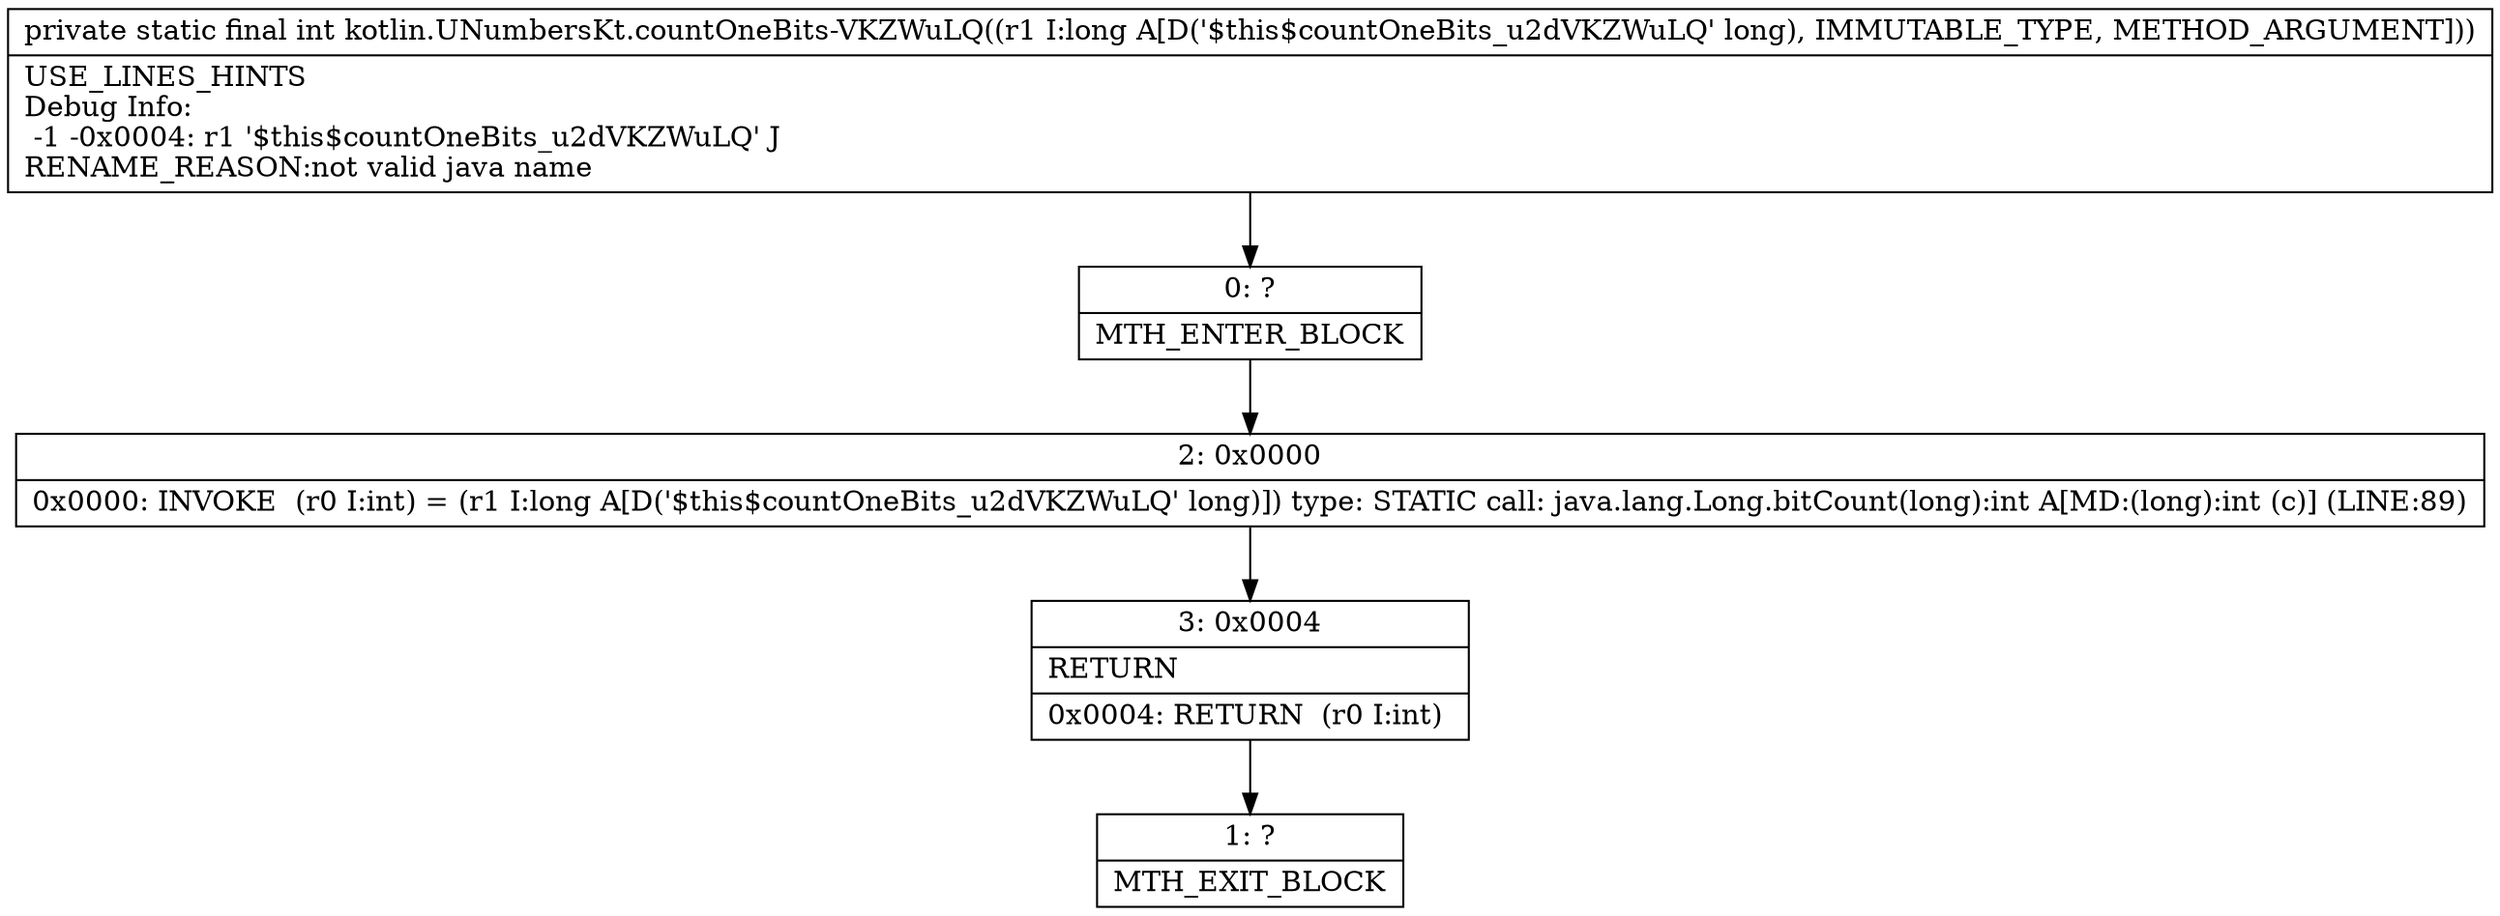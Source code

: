 digraph "CFG forkotlin.UNumbersKt.countOneBits\-VKZWuLQ(J)I" {
Node_0 [shape=record,label="{0\:\ ?|MTH_ENTER_BLOCK\l}"];
Node_2 [shape=record,label="{2\:\ 0x0000|0x0000: INVOKE  (r0 I:int) = (r1 I:long A[D('$this$countOneBits_u2dVKZWuLQ' long)]) type: STATIC call: java.lang.Long.bitCount(long):int A[MD:(long):int (c)] (LINE:89)\l}"];
Node_3 [shape=record,label="{3\:\ 0x0004|RETURN\l|0x0004: RETURN  (r0 I:int) \l}"];
Node_1 [shape=record,label="{1\:\ ?|MTH_EXIT_BLOCK\l}"];
MethodNode[shape=record,label="{private static final int kotlin.UNumbersKt.countOneBits\-VKZWuLQ((r1 I:long A[D('$this$countOneBits_u2dVKZWuLQ' long), IMMUTABLE_TYPE, METHOD_ARGUMENT]))  | USE_LINES_HINTS\lDebug Info:\l  \-1 \-0x0004: r1 '$this$countOneBits_u2dVKZWuLQ' J\lRENAME_REASON:not valid java name\l}"];
MethodNode -> Node_0;Node_0 -> Node_2;
Node_2 -> Node_3;
Node_3 -> Node_1;
}

